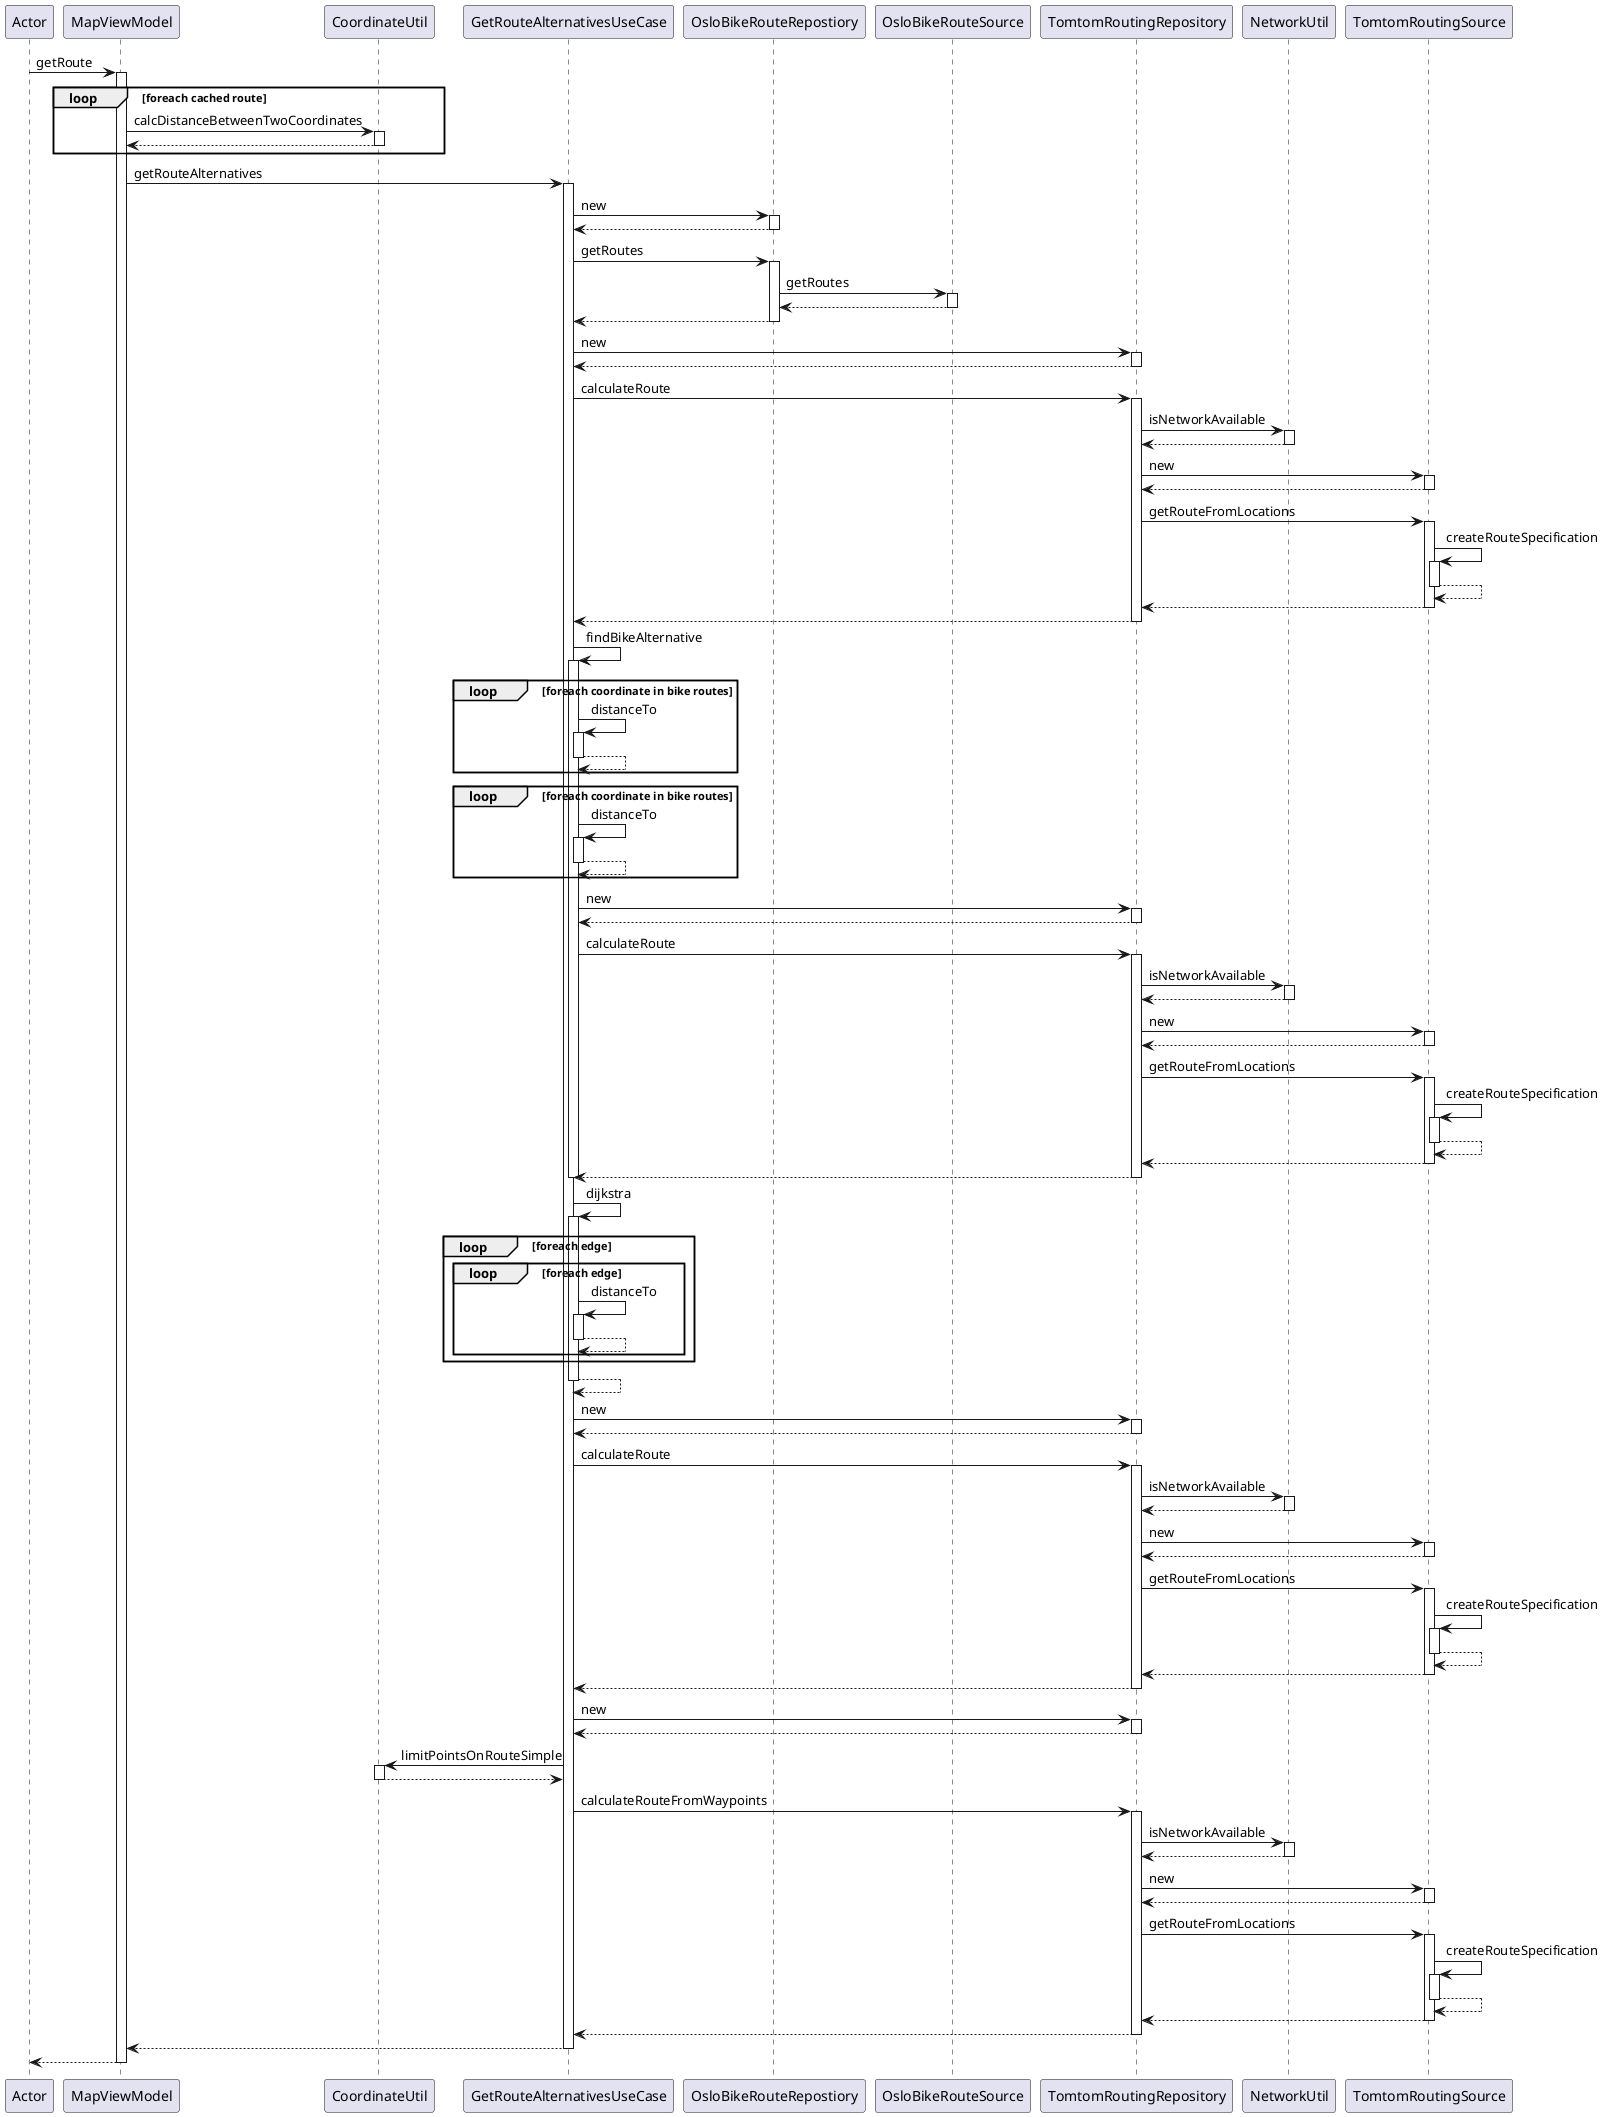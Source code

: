 @startuml
participant Actor
Actor -> MapViewModel : getRoute
activate MapViewModel
loop foreach cached route
    MapViewModel -> CoordinateUtil : calcDistanceBetweenTwoCoordinates
    activate CoordinateUtil
    CoordinateUtil --> MapViewModel
    deactivate CoordinateUtil
end
MapViewModel -> GetRouteAlternativesUseCase : getRouteAlternatives
activate GetRouteAlternativesUseCase
GetRouteAlternativesUseCase -> OsloBikeRouteRepostiory : new
activate OsloBikeRouteRepostiory
OsloBikeRouteRepostiory --> GetRouteAlternativesUseCase
deactivate OsloBikeRouteRepostiory
GetRouteAlternativesUseCase -> OsloBikeRouteRepostiory : getRoutes
activate OsloBikeRouteRepostiory
OsloBikeRouteRepostiory -> OsloBikeRouteSource : getRoutes
activate OsloBikeRouteSource
OsloBikeRouteSource --> OsloBikeRouteRepostiory
deactivate OsloBikeRouteSource
OsloBikeRouteRepostiory --> GetRouteAlternativesUseCase
deactivate OsloBikeRouteRepostiory
GetRouteAlternativesUseCase -> TomtomRoutingRepository : new
activate TomtomRoutingRepository
TomtomRoutingRepository --> GetRouteAlternativesUseCase
deactivate TomtomRoutingRepository
GetRouteAlternativesUseCase -> TomtomRoutingRepository : calculateRoute
activate TomtomRoutingRepository
TomtomRoutingRepository -> NetworkUtil : isNetworkAvailable
activate NetworkUtil
NetworkUtil --> TomtomRoutingRepository
deactivate NetworkUtil
TomtomRoutingRepository -> TomtomRoutingSource : new
activate TomtomRoutingSource
TomtomRoutingSource --> TomtomRoutingRepository
deactivate TomtomRoutingSource
TomtomRoutingRepository -> TomtomRoutingSource : getRouteFromLocations
activate TomtomRoutingSource
TomtomRoutingSource -> TomtomRoutingSource : createRouteSpecification
activate TomtomRoutingSource
TomtomRoutingSource --> TomtomRoutingSource
deactivate TomtomRoutingSource
TomtomRoutingSource --> TomtomRoutingRepository
deactivate TomtomRoutingSource
TomtomRoutingRepository --> GetRouteAlternativesUseCase
deactivate TomtomRoutingRepository
GetRouteAlternativesUseCase -> GetRouteAlternativesUseCase : findBikeAlternative
activate GetRouteAlternativesUseCase
loop foreach coordinate in bike routes
    GetRouteAlternativesUseCase -> GetRouteAlternativesUseCase : distanceTo
    activate GetRouteAlternativesUseCase
    GetRouteAlternativesUseCase --> GetRouteAlternativesUseCase
    deactivate GetRouteAlternativesUseCase
end
loop foreach coordinate in bike routes
       GetRouteAlternativesUseCase -> GetRouteAlternativesUseCase : distanceTo
       activate GetRouteAlternativesUseCase
       GetRouteAlternativesUseCase --> GetRouteAlternativesUseCase
       deactivate GetRouteAlternativesUseCase
  end
GetRouteAlternativesUseCase -> TomtomRoutingRepository : new
activate TomtomRoutingRepository
TomtomRoutingRepository --> GetRouteAlternativesUseCase
deactivate TomtomRoutingRepository
GetRouteAlternativesUseCase -> TomtomRoutingRepository : calculateRoute
activate TomtomRoutingRepository
TomtomRoutingRepository -> NetworkUtil : isNetworkAvailable
activate NetworkUtil
NetworkUtil --> TomtomRoutingRepository
deactivate NetworkUtil
TomtomRoutingRepository -> TomtomRoutingSource : new
activate TomtomRoutingSource
TomtomRoutingSource --> TomtomRoutingRepository
deactivate TomtomRoutingSource
TomtomRoutingRepository -> TomtomRoutingSource : getRouteFromLocations
activate TomtomRoutingSource
TomtomRoutingSource -> TomtomRoutingSource : createRouteSpecification
activate TomtomRoutingSource
TomtomRoutingSource --> TomtomRoutingSource
deactivate TomtomRoutingSource
TomtomRoutingSource --> TomtomRoutingRepository
deactivate TomtomRoutingSource
TomtomRoutingRepository --> GetRouteAlternativesUseCase
deactivate TomtomRoutingRepository
deactivate GetRouteAlternativesUseCase
GetRouteAlternativesUseCase -> GetRouteAlternativesUseCase : dijkstra
activate GetRouteAlternativesUseCase
loop foreach edge
    loop foreach edge
    GetRouteAlternativesUseCase -> GetRouteAlternativesUseCase : distanceTo
    activate GetRouteAlternativesUseCase
    GetRouteAlternativesUseCase --> GetRouteAlternativesUseCase
    deactivate GetRouteAlternativesUseCase
    end
end
GetRouteAlternativesUseCase --> GetRouteAlternativesUseCase
deactivate GetRouteAlternativesUseCase
GetRouteAlternativesUseCase -> TomtomRoutingRepository : new
activate TomtomRoutingRepository
TomtomRoutingRepository --> GetRouteAlternativesUseCase
deactivate TomtomRoutingRepository
GetRouteAlternativesUseCase -> TomtomRoutingRepository : calculateRoute
activate TomtomRoutingRepository
TomtomRoutingRepository -> NetworkUtil : isNetworkAvailable
activate NetworkUtil
NetworkUtil --> TomtomRoutingRepository
deactivate NetworkUtil
TomtomRoutingRepository -> TomtomRoutingSource : new
activate TomtomRoutingSource
TomtomRoutingSource --> TomtomRoutingRepository
deactivate TomtomRoutingSource
TomtomRoutingRepository -> TomtomRoutingSource : getRouteFromLocations
activate TomtomRoutingSource
TomtomRoutingSource -> TomtomRoutingSource : createRouteSpecification
activate TomtomRoutingSource
TomtomRoutingSource --> TomtomRoutingSource
deactivate TomtomRoutingSource
TomtomRoutingSource --> TomtomRoutingRepository
deactivate TomtomRoutingSource
TomtomRoutingRepository --> GetRouteAlternativesUseCase
deactivate TomtomRoutingRepository
GetRouteAlternativesUseCase -> TomtomRoutingRepository : new
activate TomtomRoutingRepository
TomtomRoutingRepository --> GetRouteAlternativesUseCase
deactivate TomtomRoutingRepository
GetRouteAlternativesUseCase -> CoordinateUtil : limitPointsOnRouteSimple
activate CoordinateUtil
CoordinateUtil --> GetRouteAlternativesUseCase
deactivate CoordinateUtil
GetRouteAlternativesUseCase -> TomtomRoutingRepository : calculateRouteFromWaypoints
activate TomtomRoutingRepository
TomtomRoutingRepository -> NetworkUtil : isNetworkAvailable
activate NetworkUtil
NetworkUtil --> TomtomRoutingRepository
deactivate NetworkUtil
TomtomRoutingRepository -> TomtomRoutingSource : new
activate TomtomRoutingSource
TomtomRoutingSource --> TomtomRoutingRepository
deactivate TomtomRoutingSource
TomtomRoutingRepository -> TomtomRoutingSource : getRouteFromLocations
activate TomtomRoutingSource
TomtomRoutingSource -> TomtomRoutingSource : createRouteSpecification
activate TomtomRoutingSource
TomtomRoutingSource --> TomtomRoutingSource
deactivate TomtomRoutingSource
TomtomRoutingSource --> TomtomRoutingRepository
deactivate TomtomRoutingSource
TomtomRoutingRepository --> GetRouteAlternativesUseCase
deactivate TomtomRoutingRepository
GetRouteAlternativesUseCase --> MapViewModel
deactivate GetRouteAlternativesUseCase
return
@enduml